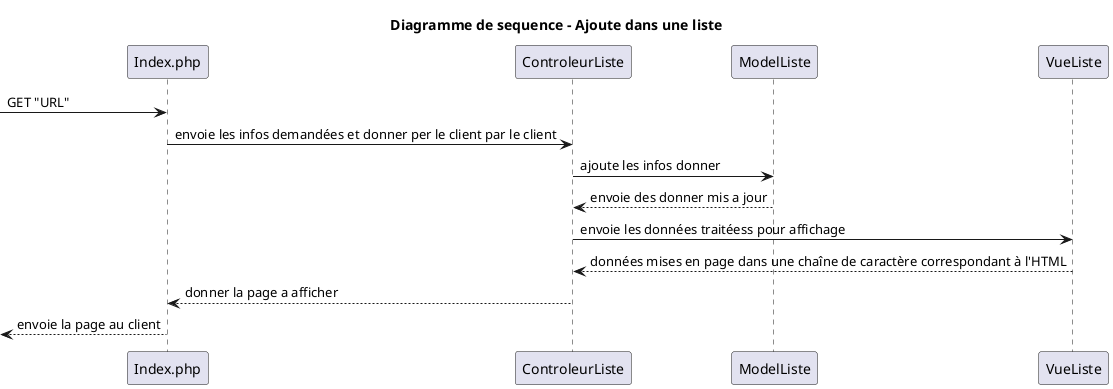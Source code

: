 @startuml

title Diagramme de sequence - Ajoute dans une liste

participant Index.php as index
participant ControleurListe as CListe
participant ModelListe as MListe
participant VueListe as VListe

-> index: GET "URL"
index -> CListe: envoie les infos demandées et donner per le client par le client
CListe -> MListe: ajoute les infos donner
CListe <-- MListe: envoie des donner mis a jour
CListe -> VListe: envoie les données traitéess pour affichage
CListe <-- VListe: données mises en page dans une chaîne de caractère correspondant à l'HTML
index <-- CListe: donner la page a afficher
<-- index: envoie la page au client

@enduml